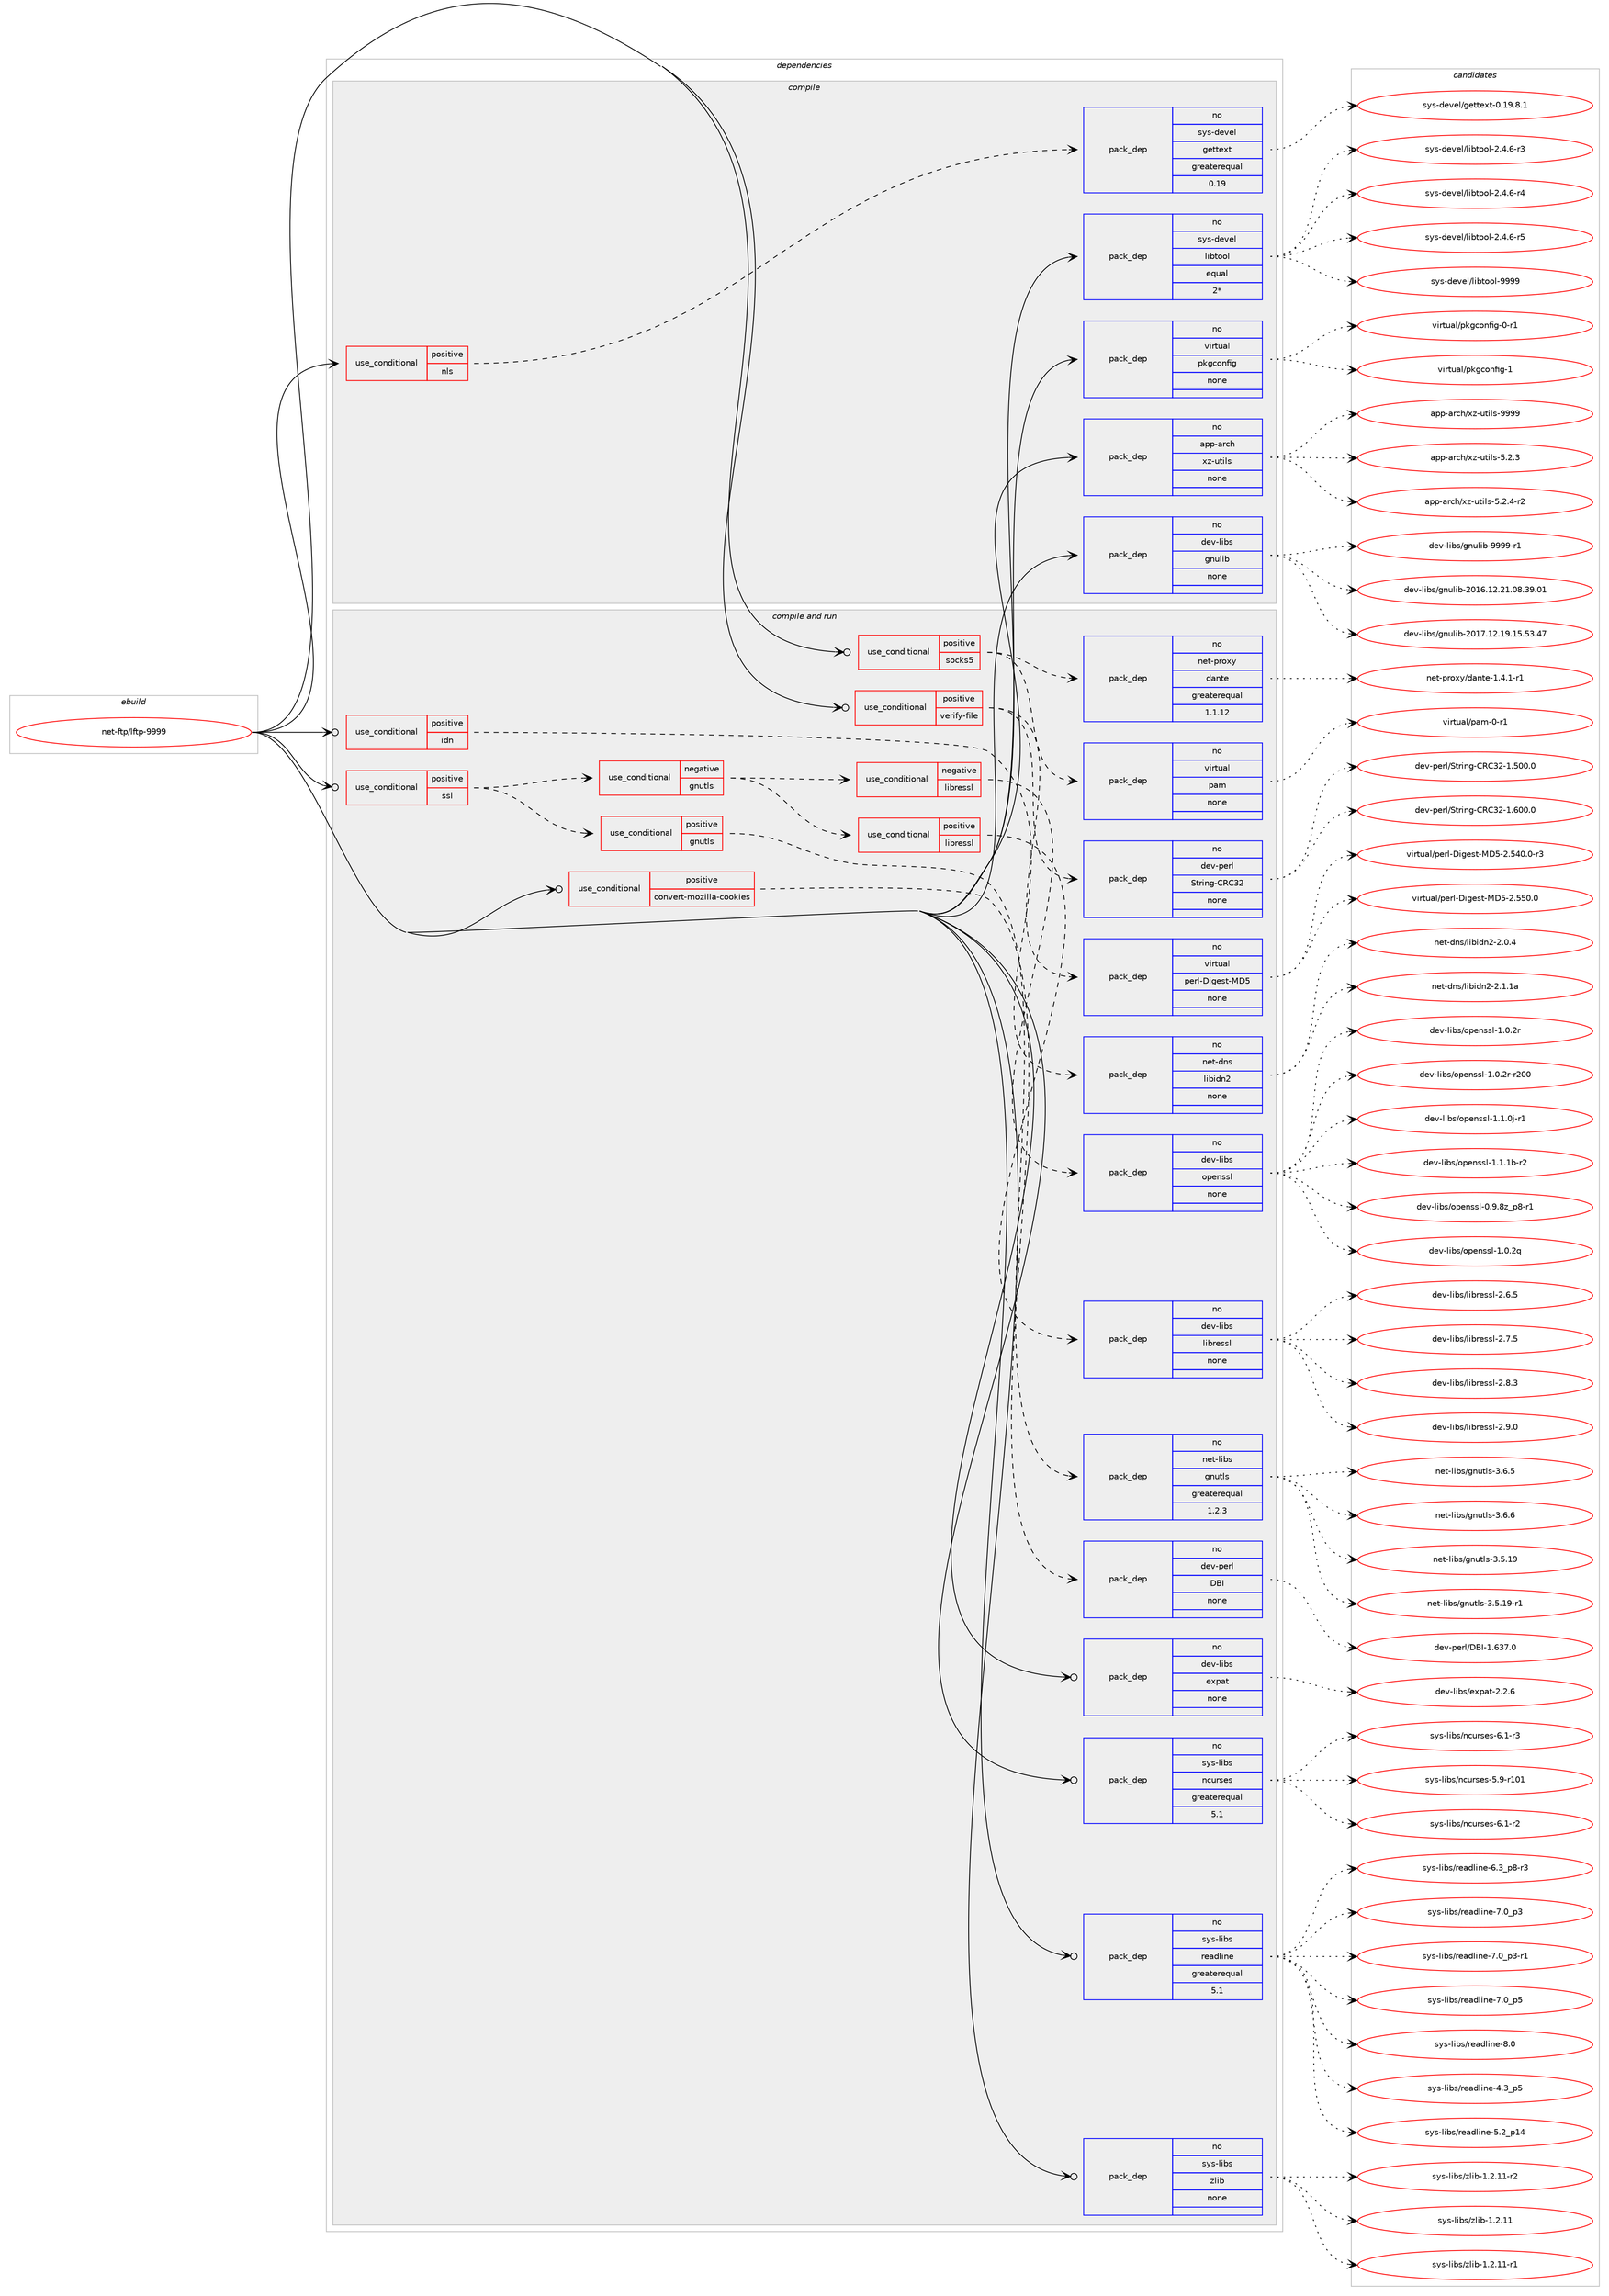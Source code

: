 digraph prolog {

# *************
# Graph options
# *************

newrank=true;
concentrate=true;
compound=true;
graph [rankdir=LR,fontname=Helvetica,fontsize=10,ranksep=1.5];#, ranksep=2.5, nodesep=0.2];
edge  [arrowhead=vee];
node  [fontname=Helvetica,fontsize=10];

# **********
# The ebuild
# **********

subgraph cluster_leftcol {
color=gray;
rank=same;
label=<<i>ebuild</i>>;
id [label="net-ftp/lftp-9999", color=red, width=4, href="../net-ftp/lftp-9999.svg"];
}

# ****************
# The dependencies
# ****************

subgraph cluster_midcol {
color=gray;
label=<<i>dependencies</i>>;
subgraph cluster_compile {
fillcolor="#eeeeee";
style=filled;
label=<<i>compile</i>>;
subgraph cond444740 {
dependency1653970 [label=<<TABLE BORDER="0" CELLBORDER="1" CELLSPACING="0" CELLPADDING="4"><TR><TD ROWSPAN="3" CELLPADDING="10">use_conditional</TD></TR><TR><TD>positive</TD></TR><TR><TD>nls</TD></TR></TABLE>>, shape=none, color=red];
subgraph pack1182425 {
dependency1653971 [label=<<TABLE BORDER="0" CELLBORDER="1" CELLSPACING="0" CELLPADDING="4" WIDTH="220"><TR><TD ROWSPAN="6" CELLPADDING="30">pack_dep</TD></TR><TR><TD WIDTH="110">no</TD></TR><TR><TD>sys-devel</TD></TR><TR><TD>gettext</TD></TR><TR><TD>greaterequal</TD></TR><TR><TD>0.19</TD></TR></TABLE>>, shape=none, color=blue];
}
dependency1653970:e -> dependency1653971:w [weight=20,style="dashed",arrowhead="vee"];
}
id:e -> dependency1653970:w [weight=20,style="solid",arrowhead="vee"];
subgraph pack1182426 {
dependency1653972 [label=<<TABLE BORDER="0" CELLBORDER="1" CELLSPACING="0" CELLPADDING="4" WIDTH="220"><TR><TD ROWSPAN="6" CELLPADDING="30">pack_dep</TD></TR><TR><TD WIDTH="110">no</TD></TR><TR><TD>app-arch</TD></TR><TR><TD>xz-utils</TD></TR><TR><TD>none</TD></TR><TR><TD></TD></TR></TABLE>>, shape=none, color=blue];
}
id:e -> dependency1653972:w [weight=20,style="solid",arrowhead="vee"];
subgraph pack1182427 {
dependency1653973 [label=<<TABLE BORDER="0" CELLBORDER="1" CELLSPACING="0" CELLPADDING="4" WIDTH="220"><TR><TD ROWSPAN="6" CELLPADDING="30">pack_dep</TD></TR><TR><TD WIDTH="110">no</TD></TR><TR><TD>dev-libs</TD></TR><TR><TD>gnulib</TD></TR><TR><TD>none</TD></TR><TR><TD></TD></TR></TABLE>>, shape=none, color=blue];
}
id:e -> dependency1653973:w [weight=20,style="solid",arrowhead="vee"];
subgraph pack1182428 {
dependency1653974 [label=<<TABLE BORDER="0" CELLBORDER="1" CELLSPACING="0" CELLPADDING="4" WIDTH="220"><TR><TD ROWSPAN="6" CELLPADDING="30">pack_dep</TD></TR><TR><TD WIDTH="110">no</TD></TR><TR><TD>sys-devel</TD></TR><TR><TD>libtool</TD></TR><TR><TD>equal</TD></TR><TR><TD>2*</TD></TR></TABLE>>, shape=none, color=blue];
}
id:e -> dependency1653974:w [weight=20,style="solid",arrowhead="vee"];
subgraph pack1182429 {
dependency1653975 [label=<<TABLE BORDER="0" CELLBORDER="1" CELLSPACING="0" CELLPADDING="4" WIDTH="220"><TR><TD ROWSPAN="6" CELLPADDING="30">pack_dep</TD></TR><TR><TD WIDTH="110">no</TD></TR><TR><TD>virtual</TD></TR><TR><TD>pkgconfig</TD></TR><TR><TD>none</TD></TR><TR><TD></TD></TR></TABLE>>, shape=none, color=blue];
}
id:e -> dependency1653975:w [weight=20,style="solid",arrowhead="vee"];
}
subgraph cluster_compileandrun {
fillcolor="#eeeeee";
style=filled;
label=<<i>compile and run</i>>;
subgraph cond444741 {
dependency1653976 [label=<<TABLE BORDER="0" CELLBORDER="1" CELLSPACING="0" CELLPADDING="4"><TR><TD ROWSPAN="3" CELLPADDING="10">use_conditional</TD></TR><TR><TD>positive</TD></TR><TR><TD>convert-mozilla-cookies</TD></TR></TABLE>>, shape=none, color=red];
subgraph pack1182430 {
dependency1653977 [label=<<TABLE BORDER="0" CELLBORDER="1" CELLSPACING="0" CELLPADDING="4" WIDTH="220"><TR><TD ROWSPAN="6" CELLPADDING="30">pack_dep</TD></TR><TR><TD WIDTH="110">no</TD></TR><TR><TD>dev-perl</TD></TR><TR><TD>DBI</TD></TR><TR><TD>none</TD></TR><TR><TD></TD></TR></TABLE>>, shape=none, color=blue];
}
dependency1653976:e -> dependency1653977:w [weight=20,style="dashed",arrowhead="vee"];
}
id:e -> dependency1653976:w [weight=20,style="solid",arrowhead="odotvee"];
subgraph cond444742 {
dependency1653978 [label=<<TABLE BORDER="0" CELLBORDER="1" CELLSPACING="0" CELLPADDING="4"><TR><TD ROWSPAN="3" CELLPADDING="10">use_conditional</TD></TR><TR><TD>positive</TD></TR><TR><TD>idn</TD></TR></TABLE>>, shape=none, color=red];
subgraph pack1182431 {
dependency1653979 [label=<<TABLE BORDER="0" CELLBORDER="1" CELLSPACING="0" CELLPADDING="4" WIDTH="220"><TR><TD ROWSPAN="6" CELLPADDING="30">pack_dep</TD></TR><TR><TD WIDTH="110">no</TD></TR><TR><TD>net-dns</TD></TR><TR><TD>libidn2</TD></TR><TR><TD>none</TD></TR><TR><TD></TD></TR></TABLE>>, shape=none, color=blue];
}
dependency1653978:e -> dependency1653979:w [weight=20,style="dashed",arrowhead="vee"];
}
id:e -> dependency1653978:w [weight=20,style="solid",arrowhead="odotvee"];
subgraph cond444743 {
dependency1653980 [label=<<TABLE BORDER="0" CELLBORDER="1" CELLSPACING="0" CELLPADDING="4"><TR><TD ROWSPAN="3" CELLPADDING="10">use_conditional</TD></TR><TR><TD>positive</TD></TR><TR><TD>socks5</TD></TR></TABLE>>, shape=none, color=red];
subgraph pack1182432 {
dependency1653981 [label=<<TABLE BORDER="0" CELLBORDER="1" CELLSPACING="0" CELLPADDING="4" WIDTH="220"><TR><TD ROWSPAN="6" CELLPADDING="30">pack_dep</TD></TR><TR><TD WIDTH="110">no</TD></TR><TR><TD>net-proxy</TD></TR><TR><TD>dante</TD></TR><TR><TD>greaterequal</TD></TR><TR><TD>1.1.12</TD></TR></TABLE>>, shape=none, color=blue];
}
dependency1653980:e -> dependency1653981:w [weight=20,style="dashed",arrowhead="vee"];
subgraph pack1182433 {
dependency1653982 [label=<<TABLE BORDER="0" CELLBORDER="1" CELLSPACING="0" CELLPADDING="4" WIDTH="220"><TR><TD ROWSPAN="6" CELLPADDING="30">pack_dep</TD></TR><TR><TD WIDTH="110">no</TD></TR><TR><TD>virtual</TD></TR><TR><TD>pam</TD></TR><TR><TD>none</TD></TR><TR><TD></TD></TR></TABLE>>, shape=none, color=blue];
}
dependency1653980:e -> dependency1653982:w [weight=20,style="dashed",arrowhead="vee"];
}
id:e -> dependency1653980:w [weight=20,style="solid",arrowhead="odotvee"];
subgraph cond444744 {
dependency1653983 [label=<<TABLE BORDER="0" CELLBORDER="1" CELLSPACING="0" CELLPADDING="4"><TR><TD ROWSPAN="3" CELLPADDING="10">use_conditional</TD></TR><TR><TD>positive</TD></TR><TR><TD>ssl</TD></TR></TABLE>>, shape=none, color=red];
subgraph cond444745 {
dependency1653984 [label=<<TABLE BORDER="0" CELLBORDER="1" CELLSPACING="0" CELLPADDING="4"><TR><TD ROWSPAN="3" CELLPADDING="10">use_conditional</TD></TR><TR><TD>positive</TD></TR><TR><TD>gnutls</TD></TR></TABLE>>, shape=none, color=red];
subgraph pack1182434 {
dependency1653985 [label=<<TABLE BORDER="0" CELLBORDER="1" CELLSPACING="0" CELLPADDING="4" WIDTH="220"><TR><TD ROWSPAN="6" CELLPADDING="30">pack_dep</TD></TR><TR><TD WIDTH="110">no</TD></TR><TR><TD>net-libs</TD></TR><TR><TD>gnutls</TD></TR><TR><TD>greaterequal</TD></TR><TR><TD>1.2.3</TD></TR></TABLE>>, shape=none, color=blue];
}
dependency1653984:e -> dependency1653985:w [weight=20,style="dashed",arrowhead="vee"];
}
dependency1653983:e -> dependency1653984:w [weight=20,style="dashed",arrowhead="vee"];
subgraph cond444746 {
dependency1653986 [label=<<TABLE BORDER="0" CELLBORDER="1" CELLSPACING="0" CELLPADDING="4"><TR><TD ROWSPAN="3" CELLPADDING="10">use_conditional</TD></TR><TR><TD>negative</TD></TR><TR><TD>gnutls</TD></TR></TABLE>>, shape=none, color=red];
subgraph cond444747 {
dependency1653987 [label=<<TABLE BORDER="0" CELLBORDER="1" CELLSPACING="0" CELLPADDING="4"><TR><TD ROWSPAN="3" CELLPADDING="10">use_conditional</TD></TR><TR><TD>negative</TD></TR><TR><TD>libressl</TD></TR></TABLE>>, shape=none, color=red];
subgraph pack1182435 {
dependency1653988 [label=<<TABLE BORDER="0" CELLBORDER="1" CELLSPACING="0" CELLPADDING="4" WIDTH="220"><TR><TD ROWSPAN="6" CELLPADDING="30">pack_dep</TD></TR><TR><TD WIDTH="110">no</TD></TR><TR><TD>dev-libs</TD></TR><TR><TD>openssl</TD></TR><TR><TD>none</TD></TR><TR><TD></TD></TR></TABLE>>, shape=none, color=blue];
}
dependency1653987:e -> dependency1653988:w [weight=20,style="dashed",arrowhead="vee"];
}
dependency1653986:e -> dependency1653987:w [weight=20,style="dashed",arrowhead="vee"];
subgraph cond444748 {
dependency1653989 [label=<<TABLE BORDER="0" CELLBORDER="1" CELLSPACING="0" CELLPADDING="4"><TR><TD ROWSPAN="3" CELLPADDING="10">use_conditional</TD></TR><TR><TD>positive</TD></TR><TR><TD>libressl</TD></TR></TABLE>>, shape=none, color=red];
subgraph pack1182436 {
dependency1653990 [label=<<TABLE BORDER="0" CELLBORDER="1" CELLSPACING="0" CELLPADDING="4" WIDTH="220"><TR><TD ROWSPAN="6" CELLPADDING="30">pack_dep</TD></TR><TR><TD WIDTH="110">no</TD></TR><TR><TD>dev-libs</TD></TR><TR><TD>libressl</TD></TR><TR><TD>none</TD></TR><TR><TD></TD></TR></TABLE>>, shape=none, color=blue];
}
dependency1653989:e -> dependency1653990:w [weight=20,style="dashed",arrowhead="vee"];
}
dependency1653986:e -> dependency1653989:w [weight=20,style="dashed",arrowhead="vee"];
}
dependency1653983:e -> dependency1653986:w [weight=20,style="dashed",arrowhead="vee"];
}
id:e -> dependency1653983:w [weight=20,style="solid",arrowhead="odotvee"];
subgraph cond444749 {
dependency1653991 [label=<<TABLE BORDER="0" CELLBORDER="1" CELLSPACING="0" CELLPADDING="4"><TR><TD ROWSPAN="3" CELLPADDING="10">use_conditional</TD></TR><TR><TD>positive</TD></TR><TR><TD>verify-file</TD></TR></TABLE>>, shape=none, color=red];
subgraph pack1182437 {
dependency1653992 [label=<<TABLE BORDER="0" CELLBORDER="1" CELLSPACING="0" CELLPADDING="4" WIDTH="220"><TR><TD ROWSPAN="6" CELLPADDING="30">pack_dep</TD></TR><TR><TD WIDTH="110">no</TD></TR><TR><TD>dev-perl</TD></TR><TR><TD>String-CRC32</TD></TR><TR><TD>none</TD></TR><TR><TD></TD></TR></TABLE>>, shape=none, color=blue];
}
dependency1653991:e -> dependency1653992:w [weight=20,style="dashed",arrowhead="vee"];
subgraph pack1182438 {
dependency1653993 [label=<<TABLE BORDER="0" CELLBORDER="1" CELLSPACING="0" CELLPADDING="4" WIDTH="220"><TR><TD ROWSPAN="6" CELLPADDING="30">pack_dep</TD></TR><TR><TD WIDTH="110">no</TD></TR><TR><TD>virtual</TD></TR><TR><TD>perl-Digest-MD5</TD></TR><TR><TD>none</TD></TR><TR><TD></TD></TR></TABLE>>, shape=none, color=blue];
}
dependency1653991:e -> dependency1653993:w [weight=20,style="dashed",arrowhead="vee"];
}
id:e -> dependency1653991:w [weight=20,style="solid",arrowhead="odotvee"];
subgraph pack1182439 {
dependency1653994 [label=<<TABLE BORDER="0" CELLBORDER="1" CELLSPACING="0" CELLPADDING="4" WIDTH="220"><TR><TD ROWSPAN="6" CELLPADDING="30">pack_dep</TD></TR><TR><TD WIDTH="110">no</TD></TR><TR><TD>dev-libs</TD></TR><TR><TD>expat</TD></TR><TR><TD>none</TD></TR><TR><TD></TD></TR></TABLE>>, shape=none, color=blue];
}
id:e -> dependency1653994:w [weight=20,style="solid",arrowhead="odotvee"];
subgraph pack1182440 {
dependency1653995 [label=<<TABLE BORDER="0" CELLBORDER="1" CELLSPACING="0" CELLPADDING="4" WIDTH="220"><TR><TD ROWSPAN="6" CELLPADDING="30">pack_dep</TD></TR><TR><TD WIDTH="110">no</TD></TR><TR><TD>sys-libs</TD></TR><TR><TD>ncurses</TD></TR><TR><TD>greaterequal</TD></TR><TR><TD>5.1</TD></TR></TABLE>>, shape=none, color=blue];
}
id:e -> dependency1653995:w [weight=20,style="solid",arrowhead="odotvee"];
subgraph pack1182441 {
dependency1653996 [label=<<TABLE BORDER="0" CELLBORDER="1" CELLSPACING="0" CELLPADDING="4" WIDTH="220"><TR><TD ROWSPAN="6" CELLPADDING="30">pack_dep</TD></TR><TR><TD WIDTH="110">no</TD></TR><TR><TD>sys-libs</TD></TR><TR><TD>readline</TD></TR><TR><TD>greaterequal</TD></TR><TR><TD>5.1</TD></TR></TABLE>>, shape=none, color=blue];
}
id:e -> dependency1653996:w [weight=20,style="solid",arrowhead="odotvee"];
subgraph pack1182442 {
dependency1653997 [label=<<TABLE BORDER="0" CELLBORDER="1" CELLSPACING="0" CELLPADDING="4" WIDTH="220"><TR><TD ROWSPAN="6" CELLPADDING="30">pack_dep</TD></TR><TR><TD WIDTH="110">no</TD></TR><TR><TD>sys-libs</TD></TR><TR><TD>zlib</TD></TR><TR><TD>none</TD></TR><TR><TD></TD></TR></TABLE>>, shape=none, color=blue];
}
id:e -> dependency1653997:w [weight=20,style="solid",arrowhead="odotvee"];
}
subgraph cluster_run {
fillcolor="#eeeeee";
style=filled;
label=<<i>run</i>>;
}
}

# **************
# The candidates
# **************

subgraph cluster_choices {
rank=same;
color=gray;
label=<<i>candidates</i>>;

subgraph choice1182425 {
color=black;
nodesep=1;
choice1151211154510010111810110847103101116116101120116454846495746564649 [label="sys-devel/gettext-0.19.8.1", color=red, width=4,href="../sys-devel/gettext-0.19.8.1.svg"];
dependency1653971:e -> choice1151211154510010111810110847103101116116101120116454846495746564649:w [style=dotted,weight="100"];
}
subgraph choice1182426 {
color=black;
nodesep=1;
choice971121124597114991044712012245117116105108115455346504651 [label="app-arch/xz-utils-5.2.3", color=red, width=4,href="../app-arch/xz-utils-5.2.3.svg"];
choice9711211245971149910447120122451171161051081154553465046524511450 [label="app-arch/xz-utils-5.2.4-r2", color=red, width=4,href="../app-arch/xz-utils-5.2.4-r2.svg"];
choice9711211245971149910447120122451171161051081154557575757 [label="app-arch/xz-utils-9999", color=red, width=4,href="../app-arch/xz-utils-9999.svg"];
dependency1653972:e -> choice971121124597114991044712012245117116105108115455346504651:w [style=dotted,weight="100"];
dependency1653972:e -> choice9711211245971149910447120122451171161051081154553465046524511450:w [style=dotted,weight="100"];
dependency1653972:e -> choice9711211245971149910447120122451171161051081154557575757:w [style=dotted,weight="100"];
}
subgraph choice1182427 {
color=black;
nodesep=1;
choice100101118451081059811547103110117108105984550484954464950465049464856465157464849 [label="dev-libs/gnulib-2016.12.21.08.39.01", color=red, width=4,href="../dev-libs/gnulib-2016.12.21.08.39.01.svg"];
choice100101118451081059811547103110117108105984550484955464950464957464953465351465255 [label="dev-libs/gnulib-2017.12.19.15.53.47", color=red, width=4,href="../dev-libs/gnulib-2017.12.19.15.53.47.svg"];
choice1001011184510810598115471031101171081059845575757574511449 [label="dev-libs/gnulib-9999-r1", color=red, width=4,href="../dev-libs/gnulib-9999-r1.svg"];
dependency1653973:e -> choice100101118451081059811547103110117108105984550484954464950465049464856465157464849:w [style=dotted,weight="100"];
dependency1653973:e -> choice100101118451081059811547103110117108105984550484955464950464957464953465351465255:w [style=dotted,weight="100"];
dependency1653973:e -> choice1001011184510810598115471031101171081059845575757574511449:w [style=dotted,weight="100"];
}
subgraph choice1182428 {
color=black;
nodesep=1;
choice1151211154510010111810110847108105981161111111084550465246544511451 [label="sys-devel/libtool-2.4.6-r3", color=red, width=4,href="../sys-devel/libtool-2.4.6-r3.svg"];
choice1151211154510010111810110847108105981161111111084550465246544511452 [label="sys-devel/libtool-2.4.6-r4", color=red, width=4,href="../sys-devel/libtool-2.4.6-r4.svg"];
choice1151211154510010111810110847108105981161111111084550465246544511453 [label="sys-devel/libtool-2.4.6-r5", color=red, width=4,href="../sys-devel/libtool-2.4.6-r5.svg"];
choice1151211154510010111810110847108105981161111111084557575757 [label="sys-devel/libtool-9999", color=red, width=4,href="../sys-devel/libtool-9999.svg"];
dependency1653974:e -> choice1151211154510010111810110847108105981161111111084550465246544511451:w [style=dotted,weight="100"];
dependency1653974:e -> choice1151211154510010111810110847108105981161111111084550465246544511452:w [style=dotted,weight="100"];
dependency1653974:e -> choice1151211154510010111810110847108105981161111111084550465246544511453:w [style=dotted,weight="100"];
dependency1653974:e -> choice1151211154510010111810110847108105981161111111084557575757:w [style=dotted,weight="100"];
}
subgraph choice1182429 {
color=black;
nodesep=1;
choice11810511411611797108471121071039911111010210510345484511449 [label="virtual/pkgconfig-0-r1", color=red, width=4,href="../virtual/pkgconfig-0-r1.svg"];
choice1181051141161179710847112107103991111101021051034549 [label="virtual/pkgconfig-1", color=red, width=4,href="../virtual/pkgconfig-1.svg"];
dependency1653975:e -> choice11810511411611797108471121071039911111010210510345484511449:w [style=dotted,weight="100"];
dependency1653975:e -> choice1181051141161179710847112107103991111101021051034549:w [style=dotted,weight="100"];
}
subgraph choice1182430 {
color=black;
nodesep=1;
choice10010111845112101114108476866734549465451554648 [label="dev-perl/DBI-1.637.0", color=red, width=4,href="../dev-perl/DBI-1.637.0.svg"];
dependency1653977:e -> choice10010111845112101114108476866734549465451554648:w [style=dotted,weight="100"];
}
subgraph choice1182431 {
color=black;
nodesep=1;
choice11010111645100110115471081059810510011050455046484652 [label="net-dns/libidn2-2.0.4", color=red, width=4,href="../net-dns/libidn2-2.0.4.svg"];
choice1101011164510011011547108105981051001105045504649464997 [label="net-dns/libidn2-2.1.1a", color=red, width=4,href="../net-dns/libidn2-2.1.1a.svg"];
dependency1653979:e -> choice11010111645100110115471081059810510011050455046484652:w [style=dotted,weight="100"];
dependency1653979:e -> choice1101011164510011011547108105981051001105045504649464997:w [style=dotted,weight="100"];
}
subgraph choice1182432 {
color=black;
nodesep=1;
choice1101011164511211411112012147100971101161014549465246494511449 [label="net-proxy/dante-1.4.1-r1", color=red, width=4,href="../net-proxy/dante-1.4.1-r1.svg"];
dependency1653981:e -> choice1101011164511211411112012147100971101161014549465246494511449:w [style=dotted,weight="100"];
}
subgraph choice1182433 {
color=black;
nodesep=1;
choice11810511411611797108471129710945484511449 [label="virtual/pam-0-r1", color=red, width=4,href="../virtual/pam-0-r1.svg"];
dependency1653982:e -> choice11810511411611797108471129710945484511449:w [style=dotted,weight="100"];
}
subgraph choice1182434 {
color=black;
nodesep=1;
choice11010111645108105981154710311011711610811545514653464957 [label="net-libs/gnutls-3.5.19", color=red, width=4,href="../net-libs/gnutls-3.5.19.svg"];
choice110101116451081059811547103110117116108115455146534649574511449 [label="net-libs/gnutls-3.5.19-r1", color=red, width=4,href="../net-libs/gnutls-3.5.19-r1.svg"];
choice110101116451081059811547103110117116108115455146544653 [label="net-libs/gnutls-3.6.5", color=red, width=4,href="../net-libs/gnutls-3.6.5.svg"];
choice110101116451081059811547103110117116108115455146544654 [label="net-libs/gnutls-3.6.6", color=red, width=4,href="../net-libs/gnutls-3.6.6.svg"];
dependency1653985:e -> choice11010111645108105981154710311011711610811545514653464957:w [style=dotted,weight="100"];
dependency1653985:e -> choice110101116451081059811547103110117116108115455146534649574511449:w [style=dotted,weight="100"];
dependency1653985:e -> choice110101116451081059811547103110117116108115455146544653:w [style=dotted,weight="100"];
dependency1653985:e -> choice110101116451081059811547103110117116108115455146544654:w [style=dotted,weight="100"];
}
subgraph choice1182435 {
color=black;
nodesep=1;
choice10010111845108105981154711111210111011511510845484657465612295112564511449 [label="dev-libs/openssl-0.9.8z_p8-r1", color=red, width=4,href="../dev-libs/openssl-0.9.8z_p8-r1.svg"];
choice100101118451081059811547111112101110115115108454946484650113 [label="dev-libs/openssl-1.0.2q", color=red, width=4,href="../dev-libs/openssl-1.0.2q.svg"];
choice100101118451081059811547111112101110115115108454946484650114 [label="dev-libs/openssl-1.0.2r", color=red, width=4,href="../dev-libs/openssl-1.0.2r.svg"];
choice10010111845108105981154711111210111011511510845494648465011445114504848 [label="dev-libs/openssl-1.0.2r-r200", color=red, width=4,href="../dev-libs/openssl-1.0.2r-r200.svg"];
choice1001011184510810598115471111121011101151151084549464946481064511449 [label="dev-libs/openssl-1.1.0j-r1", color=red, width=4,href="../dev-libs/openssl-1.1.0j-r1.svg"];
choice100101118451081059811547111112101110115115108454946494649984511450 [label="dev-libs/openssl-1.1.1b-r2", color=red, width=4,href="../dev-libs/openssl-1.1.1b-r2.svg"];
dependency1653988:e -> choice10010111845108105981154711111210111011511510845484657465612295112564511449:w [style=dotted,weight="100"];
dependency1653988:e -> choice100101118451081059811547111112101110115115108454946484650113:w [style=dotted,weight="100"];
dependency1653988:e -> choice100101118451081059811547111112101110115115108454946484650114:w [style=dotted,weight="100"];
dependency1653988:e -> choice10010111845108105981154711111210111011511510845494648465011445114504848:w [style=dotted,weight="100"];
dependency1653988:e -> choice1001011184510810598115471111121011101151151084549464946481064511449:w [style=dotted,weight="100"];
dependency1653988:e -> choice100101118451081059811547111112101110115115108454946494649984511450:w [style=dotted,weight="100"];
}
subgraph choice1182436 {
color=black;
nodesep=1;
choice10010111845108105981154710810598114101115115108455046544653 [label="dev-libs/libressl-2.6.5", color=red, width=4,href="../dev-libs/libressl-2.6.5.svg"];
choice10010111845108105981154710810598114101115115108455046554653 [label="dev-libs/libressl-2.7.5", color=red, width=4,href="../dev-libs/libressl-2.7.5.svg"];
choice10010111845108105981154710810598114101115115108455046564651 [label="dev-libs/libressl-2.8.3", color=red, width=4,href="../dev-libs/libressl-2.8.3.svg"];
choice10010111845108105981154710810598114101115115108455046574648 [label="dev-libs/libressl-2.9.0", color=red, width=4,href="../dev-libs/libressl-2.9.0.svg"];
dependency1653990:e -> choice10010111845108105981154710810598114101115115108455046544653:w [style=dotted,weight="100"];
dependency1653990:e -> choice10010111845108105981154710810598114101115115108455046554653:w [style=dotted,weight="100"];
dependency1653990:e -> choice10010111845108105981154710810598114101115115108455046564651:w [style=dotted,weight="100"];
dependency1653990:e -> choice10010111845108105981154710810598114101115115108455046574648:w [style=dotted,weight="100"];
}
subgraph choice1182437 {
color=black;
nodesep=1;
choice1001011184511210111410847831161141051101034567826751504549465348484648 [label="dev-perl/String-CRC32-1.500.0", color=red, width=4,href="../dev-perl/String-CRC32-1.500.0.svg"];
choice1001011184511210111410847831161141051101034567826751504549465448484648 [label="dev-perl/String-CRC32-1.600.0", color=red, width=4,href="../dev-perl/String-CRC32-1.600.0.svg"];
dependency1653992:e -> choice1001011184511210111410847831161141051101034567826751504549465348484648:w [style=dotted,weight="100"];
dependency1653992:e -> choice1001011184511210111410847831161141051101034567826751504549465448484648:w [style=dotted,weight="100"];
}
subgraph choice1182438 {
color=black;
nodesep=1;
choice118105114116117971084711210111410845681051031011151164577685345504653524846484511451 [label="virtual/perl-Digest-MD5-2.540.0-r3", color=red, width=4,href="../virtual/perl-Digest-MD5-2.540.0-r3.svg"];
choice11810511411611797108471121011141084568105103101115116457768534550465353484648 [label="virtual/perl-Digest-MD5-2.550.0", color=red, width=4,href="../virtual/perl-Digest-MD5-2.550.0.svg"];
dependency1653993:e -> choice118105114116117971084711210111410845681051031011151164577685345504653524846484511451:w [style=dotted,weight="100"];
dependency1653993:e -> choice11810511411611797108471121011141084568105103101115116457768534550465353484648:w [style=dotted,weight="100"];
}
subgraph choice1182439 {
color=black;
nodesep=1;
choice10010111845108105981154710112011297116455046504654 [label="dev-libs/expat-2.2.6", color=red, width=4,href="../dev-libs/expat-2.2.6.svg"];
dependency1653994:e -> choice10010111845108105981154710112011297116455046504654:w [style=dotted,weight="100"];
}
subgraph choice1182440 {
color=black;
nodesep=1;
choice115121115451081059811547110991171141151011154553465745114494849 [label="sys-libs/ncurses-5.9-r101", color=red, width=4,href="../sys-libs/ncurses-5.9-r101.svg"];
choice11512111545108105981154711099117114115101115455446494511450 [label="sys-libs/ncurses-6.1-r2", color=red, width=4,href="../sys-libs/ncurses-6.1-r2.svg"];
choice11512111545108105981154711099117114115101115455446494511451 [label="sys-libs/ncurses-6.1-r3", color=red, width=4,href="../sys-libs/ncurses-6.1-r3.svg"];
dependency1653995:e -> choice115121115451081059811547110991171141151011154553465745114494849:w [style=dotted,weight="100"];
dependency1653995:e -> choice11512111545108105981154711099117114115101115455446494511450:w [style=dotted,weight="100"];
dependency1653995:e -> choice11512111545108105981154711099117114115101115455446494511451:w [style=dotted,weight="100"];
}
subgraph choice1182441 {
color=black;
nodesep=1;
choice11512111545108105981154711410197100108105110101455246519511253 [label="sys-libs/readline-4.3_p5", color=red, width=4,href="../sys-libs/readline-4.3_p5.svg"];
choice1151211154510810598115471141019710010810511010145534650951124952 [label="sys-libs/readline-5.2_p14", color=red, width=4,href="../sys-libs/readline-5.2_p14.svg"];
choice115121115451081059811547114101971001081051101014554465195112564511451 [label="sys-libs/readline-6.3_p8-r3", color=red, width=4,href="../sys-libs/readline-6.3_p8-r3.svg"];
choice11512111545108105981154711410197100108105110101455546489511251 [label="sys-libs/readline-7.0_p3", color=red, width=4,href="../sys-libs/readline-7.0_p3.svg"];
choice115121115451081059811547114101971001081051101014555464895112514511449 [label="sys-libs/readline-7.0_p3-r1", color=red, width=4,href="../sys-libs/readline-7.0_p3-r1.svg"];
choice11512111545108105981154711410197100108105110101455546489511253 [label="sys-libs/readline-7.0_p5", color=red, width=4,href="../sys-libs/readline-7.0_p5.svg"];
choice1151211154510810598115471141019710010810511010145564648 [label="sys-libs/readline-8.0", color=red, width=4,href="../sys-libs/readline-8.0.svg"];
dependency1653996:e -> choice11512111545108105981154711410197100108105110101455246519511253:w [style=dotted,weight="100"];
dependency1653996:e -> choice1151211154510810598115471141019710010810511010145534650951124952:w [style=dotted,weight="100"];
dependency1653996:e -> choice115121115451081059811547114101971001081051101014554465195112564511451:w [style=dotted,weight="100"];
dependency1653996:e -> choice11512111545108105981154711410197100108105110101455546489511251:w [style=dotted,weight="100"];
dependency1653996:e -> choice115121115451081059811547114101971001081051101014555464895112514511449:w [style=dotted,weight="100"];
dependency1653996:e -> choice11512111545108105981154711410197100108105110101455546489511253:w [style=dotted,weight="100"];
dependency1653996:e -> choice1151211154510810598115471141019710010810511010145564648:w [style=dotted,weight="100"];
}
subgraph choice1182442 {
color=black;
nodesep=1;
choice1151211154510810598115471221081059845494650464949 [label="sys-libs/zlib-1.2.11", color=red, width=4,href="../sys-libs/zlib-1.2.11.svg"];
choice11512111545108105981154712210810598454946504649494511449 [label="sys-libs/zlib-1.2.11-r1", color=red, width=4,href="../sys-libs/zlib-1.2.11-r1.svg"];
choice11512111545108105981154712210810598454946504649494511450 [label="sys-libs/zlib-1.2.11-r2", color=red, width=4,href="../sys-libs/zlib-1.2.11-r2.svg"];
dependency1653997:e -> choice1151211154510810598115471221081059845494650464949:w [style=dotted,weight="100"];
dependency1653997:e -> choice11512111545108105981154712210810598454946504649494511449:w [style=dotted,weight="100"];
dependency1653997:e -> choice11512111545108105981154712210810598454946504649494511450:w [style=dotted,weight="100"];
}
}

}
